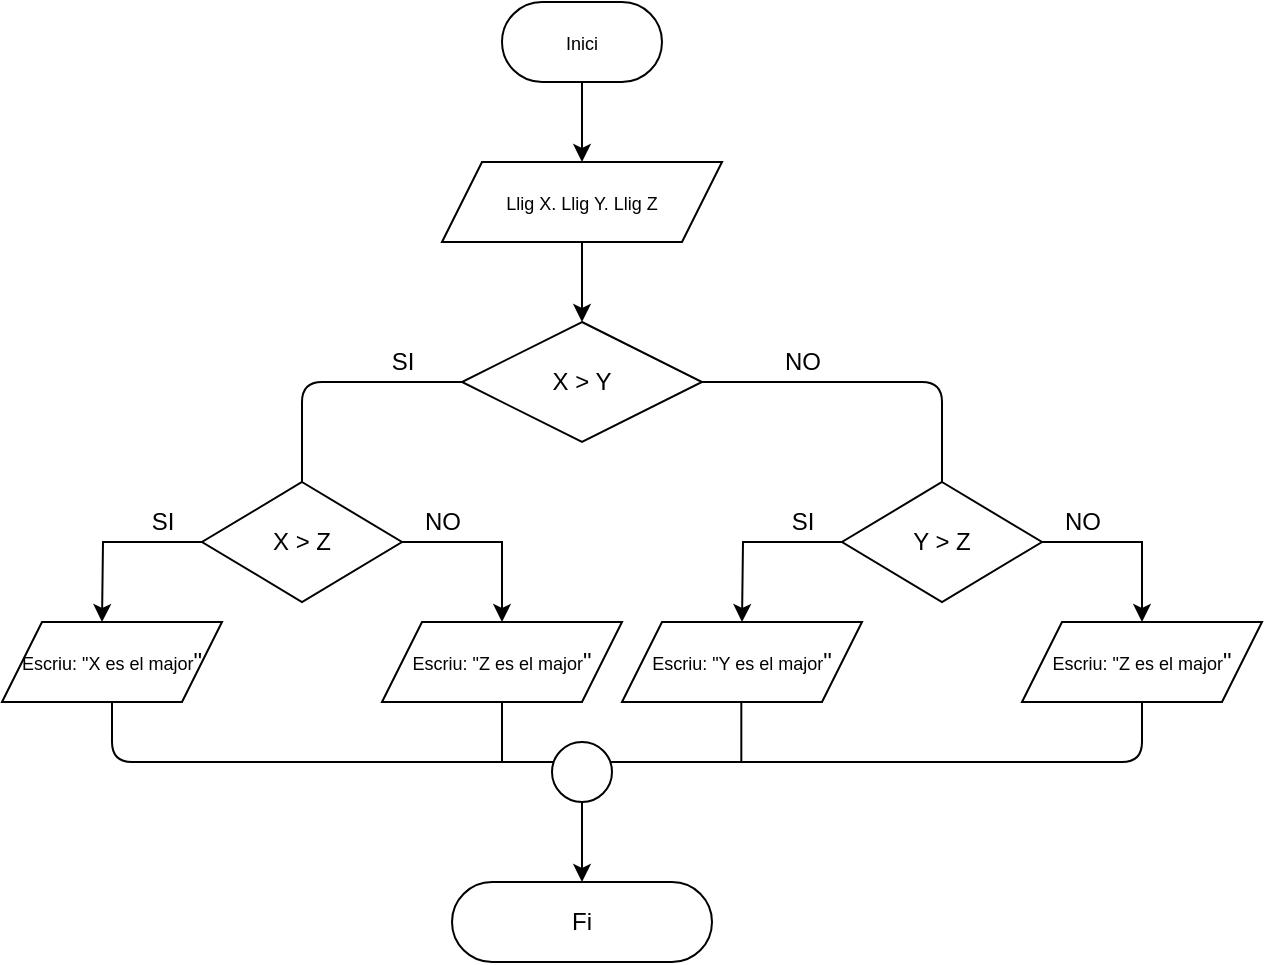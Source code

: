 <mxfile version="15.2.7" type="device"><diagram id="81xfVuwLPennus-F0NBQ" name="Page-1"><mxGraphModel dx="1263" dy="496" grid="1" gridSize="10" guides="1" tooltips="1" connect="1" arrows="1" fold="1" page="1" pageScale="1" pageWidth="583" pageHeight="827" math="0" shadow="0"><root><mxCell id="0"/><mxCell id="1" parent="0"/><mxCell id="HREucgO1ClRxjPdhIRpb-2" style="edgeStyle=orthogonalEdgeStyle;rounded=0;orthogonalLoop=1;jettySize=auto;html=1;" edge="1" parent="1" source="HREucgO1ClRxjPdhIRpb-1" target="HREucgO1ClRxjPdhIRpb-3"><mxGeometry relative="1" as="geometry"><mxPoint x="280" y="80" as="targetPoint"/></mxGeometry></mxCell><mxCell id="HREucgO1ClRxjPdhIRpb-1" value="&lt;font style=&quot;font-size: 9px&quot;&gt;Inici&lt;/font&gt;" style="rounded=1;whiteSpace=wrap;html=1;arcSize=50;" vertex="1" parent="1"><mxGeometry x="240" width="80" height="40" as="geometry"/></mxCell><mxCell id="HREucgO1ClRxjPdhIRpb-4" style="edgeStyle=orthogonalEdgeStyle;rounded=0;orthogonalLoop=1;jettySize=auto;html=1;" edge="1" parent="1" source="HREucgO1ClRxjPdhIRpb-3" target="HREucgO1ClRxjPdhIRpb-5"><mxGeometry relative="1" as="geometry"><mxPoint x="280" y="160" as="targetPoint"/></mxGeometry></mxCell><mxCell id="HREucgO1ClRxjPdhIRpb-3" value="&lt;font style=&quot;font-size: 9px&quot;&gt;Llig X. Llig Y. Llig Z&lt;/font&gt;" style="shape=parallelogram;perimeter=parallelogramPerimeter;whiteSpace=wrap;html=1;fixedSize=1;" vertex="1" parent="1"><mxGeometry x="210" y="80" width="140" height="40" as="geometry"/></mxCell><mxCell id="HREucgO1ClRxjPdhIRpb-5" value="X &amp;gt; Y" style="rhombus;whiteSpace=wrap;html=1;" vertex="1" parent="1"><mxGeometry x="220" y="160" width="120" height="60" as="geometry"/></mxCell><mxCell id="HREucgO1ClRxjPdhIRpb-8" value="" style="endArrow=none;html=1;entryX=0;entryY=0.5;entryDx=0;entryDy=0;" edge="1" parent="1" target="HREucgO1ClRxjPdhIRpb-5"><mxGeometry width="50" height="50" relative="1" as="geometry"><mxPoint x="140" y="240" as="sourcePoint"/><mxPoint x="470" y="260" as="targetPoint"/><Array as="points"><mxPoint x="140" y="190"/></Array></mxGeometry></mxCell><mxCell id="HREucgO1ClRxjPdhIRpb-9" value="SI" style="text;html=1;align=center;verticalAlign=middle;resizable=0;points=[];autosize=1;strokeColor=none;fillColor=none;" vertex="1" parent="1"><mxGeometry x="175" y="170" width="30" height="20" as="geometry"/></mxCell><mxCell id="HREucgO1ClRxjPdhIRpb-14" style="edgeStyle=orthogonalEdgeStyle;rounded=0;orthogonalLoop=1;jettySize=auto;html=1;" edge="1" parent="1" source="HREucgO1ClRxjPdhIRpb-13"><mxGeometry relative="1" as="geometry"><mxPoint x="40" y="310" as="targetPoint"/></mxGeometry></mxCell><mxCell id="HREucgO1ClRxjPdhIRpb-16" style="edgeStyle=orthogonalEdgeStyle;rounded=0;orthogonalLoop=1;jettySize=auto;html=1;entryX=0.5;entryY=0;entryDx=0;entryDy=0;" edge="1" parent="1" source="HREucgO1ClRxjPdhIRpb-13" target="HREucgO1ClRxjPdhIRpb-19"><mxGeometry relative="1" as="geometry"><mxPoint x="240" y="310" as="targetPoint"/><Array as="points"><mxPoint x="240" y="270"/></Array></mxGeometry></mxCell><mxCell id="HREucgO1ClRxjPdhIRpb-13" value="X &amp;gt; Z" style="rhombus;whiteSpace=wrap;html=1;" vertex="1" parent="1"><mxGeometry x="90" y="240" width="100" height="60" as="geometry"/></mxCell><mxCell id="HREucgO1ClRxjPdhIRpb-15" value="SI" style="text;html=1;align=center;verticalAlign=middle;resizable=0;points=[];autosize=1;strokeColor=none;fillColor=none;" vertex="1" parent="1"><mxGeometry x="55" y="250" width="30" height="20" as="geometry"/></mxCell><mxCell id="HREucgO1ClRxjPdhIRpb-17" value="NO" style="text;html=1;align=center;verticalAlign=middle;resizable=0;points=[];autosize=1;strokeColor=none;fillColor=none;" vertex="1" parent="1"><mxGeometry x="195" y="250" width="30" height="20" as="geometry"/></mxCell><mxCell id="HREucgO1ClRxjPdhIRpb-18" value="&lt;font style=&quot;font-size: 9px&quot;&gt;Escriu: &quot;X es el major&lt;/font&gt;&quot;" style="shape=parallelogram;perimeter=parallelogramPerimeter;whiteSpace=wrap;html=1;fixedSize=1;" vertex="1" parent="1"><mxGeometry x="-10" y="310" width="110" height="40" as="geometry"/></mxCell><mxCell id="HREucgO1ClRxjPdhIRpb-19" value="&lt;font style=&quot;font-size: 9px&quot;&gt;Escriu: &quot;Z es el major&lt;/font&gt;&quot;" style="shape=parallelogram;perimeter=parallelogramPerimeter;whiteSpace=wrap;html=1;fixedSize=1;" vertex="1" parent="1"><mxGeometry x="180" y="310" width="120" height="40" as="geometry"/></mxCell><mxCell id="HREucgO1ClRxjPdhIRpb-20" value="" style="endArrow=none;html=1;entryX=1;entryY=0.5;entryDx=0;entryDy=0;exitX=0.5;exitY=0;exitDx=0;exitDy=0;" edge="1" parent="1" source="HREucgO1ClRxjPdhIRpb-22" target="HREucgO1ClRxjPdhIRpb-5"><mxGeometry width="50" height="50" relative="1" as="geometry"><mxPoint x="440" y="240" as="sourcePoint"/><mxPoint x="400" y="190" as="targetPoint"/><Array as="points"><mxPoint x="460" y="190"/></Array></mxGeometry></mxCell><mxCell id="HREucgO1ClRxjPdhIRpb-21" value="NO" style="text;html=1;align=center;verticalAlign=middle;resizable=0;points=[];autosize=1;strokeColor=none;fillColor=none;" vertex="1" parent="1"><mxGeometry x="375" y="170" width="30" height="20" as="geometry"/></mxCell><mxCell id="HREucgO1ClRxjPdhIRpb-23" style="edgeStyle=orthogonalEdgeStyle;rounded=0;orthogonalLoop=1;jettySize=auto;html=1;" edge="1" parent="1" source="HREucgO1ClRxjPdhIRpb-22"><mxGeometry relative="1" as="geometry"><mxPoint x="360" y="310" as="targetPoint"/></mxGeometry></mxCell><mxCell id="HREucgO1ClRxjPdhIRpb-24" style="edgeStyle=orthogonalEdgeStyle;rounded=0;orthogonalLoop=1;jettySize=auto;html=1;entryX=0.5;entryY=0;entryDx=0;entryDy=0;" edge="1" parent="1" source="HREucgO1ClRxjPdhIRpb-22" target="HREucgO1ClRxjPdhIRpb-29"><mxGeometry relative="1" as="geometry"><mxPoint x="560" y="300" as="targetPoint"/><Array as="points"><mxPoint x="560" y="270"/><mxPoint x="560" y="310"/></Array></mxGeometry></mxCell><mxCell id="HREucgO1ClRxjPdhIRpb-22" value="Y &amp;gt; Z" style="rhombus;whiteSpace=wrap;html=1;" vertex="1" parent="1"><mxGeometry x="410" y="240" width="100" height="60" as="geometry"/></mxCell><mxCell id="HREucgO1ClRxjPdhIRpb-25" value="SI" style="text;html=1;align=center;verticalAlign=middle;resizable=0;points=[];autosize=1;strokeColor=none;fillColor=none;" vertex="1" parent="1"><mxGeometry x="375" y="250" width="30" height="20" as="geometry"/></mxCell><mxCell id="HREucgO1ClRxjPdhIRpb-26" value="NO" style="text;html=1;align=center;verticalAlign=middle;resizable=0;points=[];autosize=1;strokeColor=none;fillColor=none;" vertex="1" parent="1"><mxGeometry x="515" y="250" width="30" height="20" as="geometry"/></mxCell><mxCell id="HREucgO1ClRxjPdhIRpb-28" value="&lt;font style=&quot;font-size: 9px&quot;&gt;Escriu: &quot;Y es el major&lt;/font&gt;&quot;" style="shape=parallelogram;perimeter=parallelogramPerimeter;whiteSpace=wrap;html=1;fixedSize=1;" vertex="1" parent="1"><mxGeometry x="300" y="310" width="120" height="40" as="geometry"/></mxCell><mxCell id="HREucgO1ClRxjPdhIRpb-29" value="&lt;font style=&quot;font-size: 9px&quot;&gt;Escriu: &quot;Z es el major&lt;/font&gt;&quot;" style="shape=parallelogram;perimeter=parallelogramPerimeter;whiteSpace=wrap;html=1;fixedSize=1;" vertex="1" parent="1"><mxGeometry x="500" y="310" width="120" height="40" as="geometry"/></mxCell><mxCell id="HREucgO1ClRxjPdhIRpb-30" value="" style="endArrow=none;html=1;entryX=0.5;entryY=1;entryDx=0;entryDy=0;" edge="1" parent="1" target="HREucgO1ClRxjPdhIRpb-18"><mxGeometry width="50" height="50" relative="1" as="geometry"><mxPoint x="270" y="380" as="sourcePoint"/><mxPoint x="310" y="320" as="targetPoint"/><Array as="points"><mxPoint x="45" y="380"/></Array></mxGeometry></mxCell><mxCell id="HREucgO1ClRxjPdhIRpb-31" value="" style="endArrow=none;html=1;entryX=0.5;entryY=1;entryDx=0;entryDy=0;" edge="1" parent="1" target="HREucgO1ClRxjPdhIRpb-29"><mxGeometry width="50" height="50" relative="1" as="geometry"><mxPoint x="290" y="380" as="sourcePoint"/><mxPoint x="440" y="300" as="targetPoint"/><Array as="points"><mxPoint x="560" y="380"/></Array></mxGeometry></mxCell><mxCell id="HREucgO1ClRxjPdhIRpb-32" value="" style="endArrow=none;html=1;entryX=0.5;entryY=1;entryDx=0;entryDy=0;" edge="1" parent="1" target="HREucgO1ClRxjPdhIRpb-19"><mxGeometry width="50" height="50" relative="1" as="geometry"><mxPoint x="240" y="380" as="sourcePoint"/><mxPoint x="320" y="310" as="targetPoint"/></mxGeometry></mxCell><mxCell id="HREucgO1ClRxjPdhIRpb-33" value="" style="endArrow=none;html=1;entryX=0.5;entryY=1;entryDx=0;entryDy=0;" edge="1" parent="1"><mxGeometry width="50" height="50" relative="1" as="geometry"><mxPoint x="359.66" y="380.0" as="sourcePoint"/><mxPoint x="359.66" y="350" as="targetPoint"/></mxGeometry></mxCell><mxCell id="HREucgO1ClRxjPdhIRpb-35" style="edgeStyle=orthogonalEdgeStyle;rounded=0;orthogonalLoop=1;jettySize=auto;html=1;" edge="1" parent="1" source="HREucgO1ClRxjPdhIRpb-34"><mxGeometry relative="1" as="geometry"><mxPoint x="280" y="440.0" as="targetPoint"/></mxGeometry></mxCell><mxCell id="HREucgO1ClRxjPdhIRpb-34" value="" style="ellipse;whiteSpace=wrap;html=1;aspect=fixed;" vertex="1" parent="1"><mxGeometry x="265" y="370" width="30" height="30" as="geometry"/></mxCell><mxCell id="HREucgO1ClRxjPdhIRpb-37" value="Fi" style="rounded=1;whiteSpace=wrap;html=1;arcSize=50;" vertex="1" parent="1"><mxGeometry x="215" y="440" width="130" height="40" as="geometry"/></mxCell></root></mxGraphModel></diagram></mxfile>